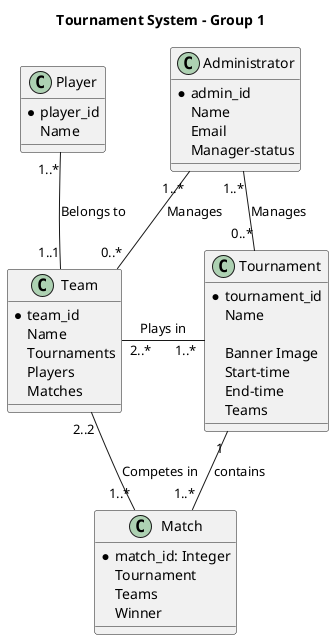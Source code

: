 @startuml Tournament System
title Tournament System - Group 1 

class Match {
    *match_id: Integer
    Tournament
    Teams
    Winner
}

class Team {
    *team_id
    Name
    Tournaments
    Players
    Matches
}

class Player {
    *player_id
    Name
}

class Tournament {
    *tournament_id
    Name
    
    Banner Image
    Start-time
    End-time
    Teams
}

class Administrator {
    *admin_id
    Name
    Email
    Manager-status
}

Team "2..*" - "1..*" Tournament : "Plays in"
Tournament "1" -- "1..*" Match : contains
Player "1..*" -- "1..1" Team : "Belongs to"
Team "2..2" -- "1..*" Match : "Competes in"

Administrator "1..*" -- "0..*" Tournament : "Manages"
Administrator "1..*" -- "0..*" Team : "Manages"

@enduml